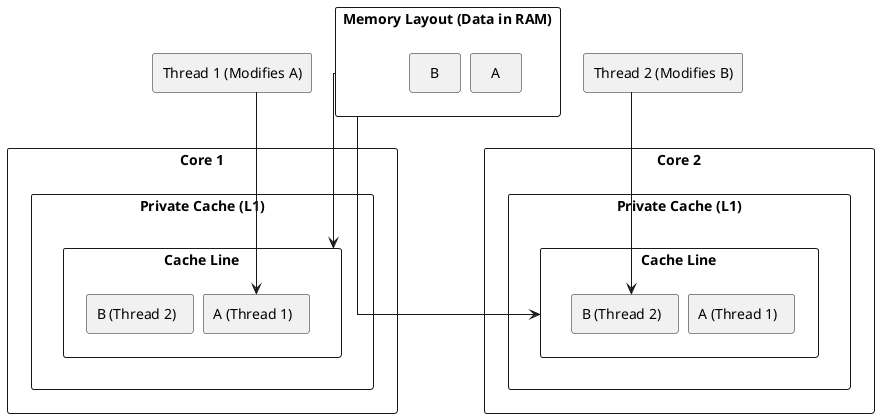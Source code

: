 @startuml
skinparam linetype ortho
skinparam nodesep 10
skinparam ranksep 20

rectangle "Memory Layout (Data in RAM)" as Memory {
    rectangle "   A   " as VarA
    rectangle "   B   " as VarB
}

rectangle "Core 1" as Core1 {
    rectangle "Private Cache (L1)" as Cache1 {
        rectangle "Cache Line" as CacheLine1 {
            rectangle "A (Thread 1)  " as CacheA
            rectangle "B (Thread 2)  " as CacheB
        }
    }
}

rectangle "Core 2" as Core2 {
    rectangle "Private Cache (L1)" as Cache2 {
        rectangle "Cache Line" as CacheLine2 {
            rectangle "A (Thread 1)  " as CacheA2
            rectangle "B (Thread 2)  " as CacheB2
        }
    }
}

rectangle "Thread 1 (Modifies A)" as Thread1
rectangle "Thread 2 (Modifies B)" as Thread2

Memory --> CacheLine1
Memory --> CacheLine2

Thread1 --> CacheA
Thread2 --> CacheB2

@enduml
